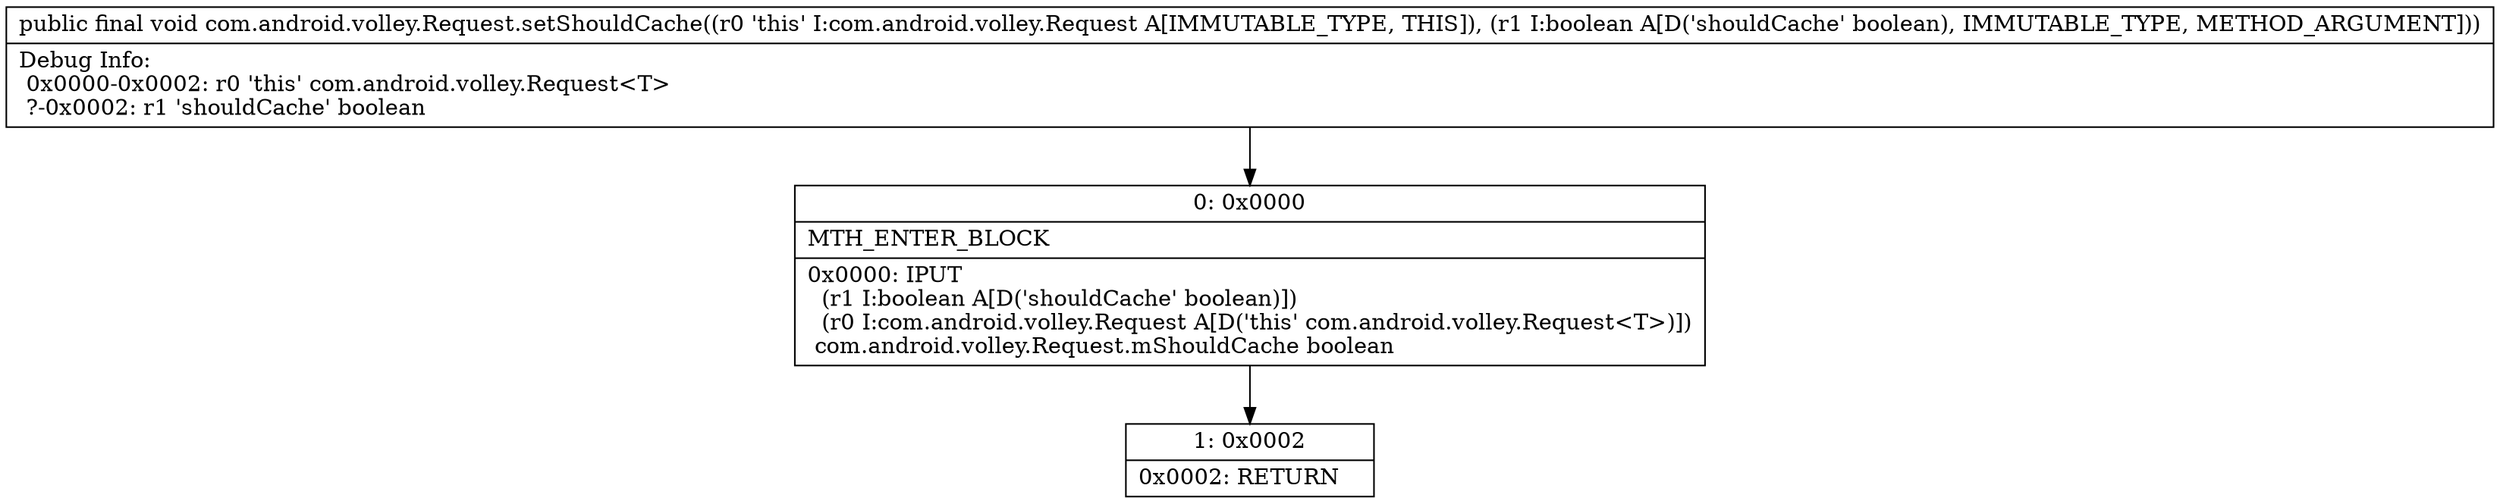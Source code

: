 digraph "CFG forcom.android.volley.Request.setShouldCache(Z)V" {
Node_0 [shape=record,label="{0\:\ 0x0000|MTH_ENTER_BLOCK\l|0x0000: IPUT  \l  (r1 I:boolean A[D('shouldCache' boolean)])\l  (r0 I:com.android.volley.Request A[D('this' com.android.volley.Request\<T\>)])\l com.android.volley.Request.mShouldCache boolean \l}"];
Node_1 [shape=record,label="{1\:\ 0x0002|0x0002: RETURN   \l}"];
MethodNode[shape=record,label="{public final void com.android.volley.Request.setShouldCache((r0 'this' I:com.android.volley.Request A[IMMUTABLE_TYPE, THIS]), (r1 I:boolean A[D('shouldCache' boolean), IMMUTABLE_TYPE, METHOD_ARGUMENT]))  | Debug Info:\l  0x0000\-0x0002: r0 'this' com.android.volley.Request\<T\>\l  ?\-0x0002: r1 'shouldCache' boolean\l}"];
MethodNode -> Node_0;
Node_0 -> Node_1;
}

